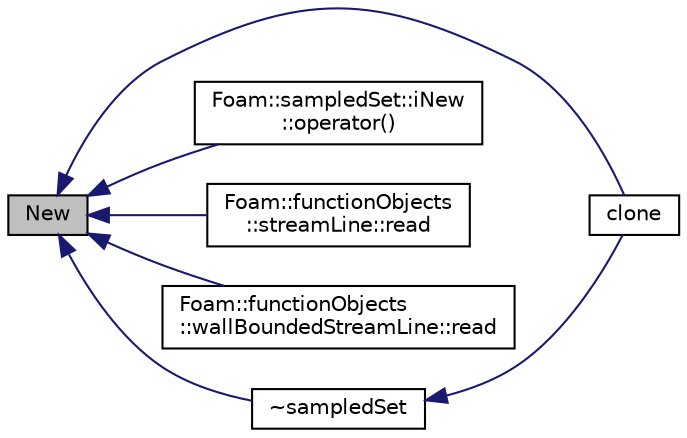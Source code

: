 digraph "New"
{
  bgcolor="transparent";
  edge [fontname="Helvetica",fontsize="10",labelfontname="Helvetica",labelfontsize="10"];
  node [fontname="Helvetica",fontsize="10",shape=record];
  rankdir="LR";
  Node1 [label="New",height=0.2,width=0.4,color="black", fillcolor="grey75", style="filled", fontcolor="black"];
  Node1 -> Node2 [dir="back",color="midnightblue",fontsize="10",style="solid",fontname="Helvetica"];
  Node2 [label="clone",height=0.2,width=0.4,color="black",URL="$a02300.html#aec31375770c74e6089e60e551975f4ed",tooltip="Clone. "];
  Node1 -> Node3 [dir="back",color="midnightblue",fontsize="10",style="solid",fontname="Helvetica"];
  Node3 [label="Foam::sampledSet::iNew\l::operator()",height=0.2,width=0.4,color="black",URL="$a01077.html#afa018e0a1705ab400116c3eba37a0e37"];
  Node1 -> Node4 [dir="back",color="midnightblue",fontsize="10",style="solid",fontname="Helvetica"];
  Node4 [label="Foam::functionObjects\l::streamLine::read",height=0.2,width=0.4,color="black",URL="$a02535.html#afac0600fef97b05534a595ce00b272ed",tooltip="Read the field average data. "];
  Node1 -> Node5 [dir="back",color="midnightblue",fontsize="10",style="solid",fontname="Helvetica"];
  Node5 [label="Foam::functionObjects\l::wallBoundedStreamLine::read",height=0.2,width=0.4,color="black",URL="$a02937.html#afac0600fef97b05534a595ce00b272ed",tooltip="Read the field average data. "];
  Node1 -> Node6 [dir="back",color="midnightblue",fontsize="10",style="solid",fontname="Helvetica"];
  Node6 [label="~sampledSet",height=0.2,width=0.4,color="black",URL="$a02300.html#a6b7d8e31bf4866cf3c3ce8cef566a3f7",tooltip="Destructor. "];
  Node6 -> Node2 [dir="back",color="midnightblue",fontsize="10",style="solid",fontname="Helvetica"];
}
